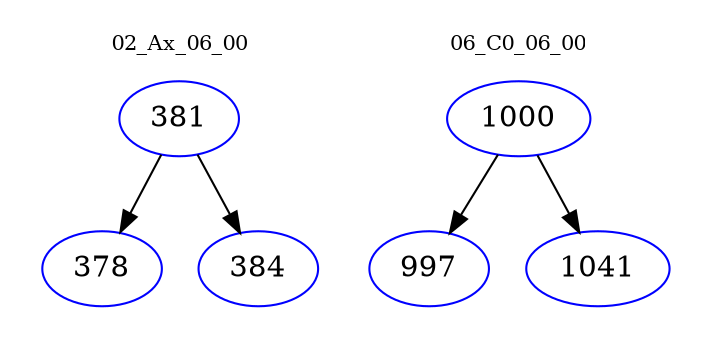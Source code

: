digraph{
subgraph cluster_0 {
color = white
label = "02_Ax_06_00";
fontsize=10;
T0_381 [label="381", color="blue"]
T0_381 -> T0_378 [color="black"]
T0_378 [label="378", color="blue"]
T0_381 -> T0_384 [color="black"]
T0_384 [label="384", color="blue"]
}
subgraph cluster_1 {
color = white
label = "06_C0_06_00";
fontsize=10;
T1_1000 [label="1000", color="blue"]
T1_1000 -> T1_997 [color="black"]
T1_997 [label="997", color="blue"]
T1_1000 -> T1_1041 [color="black"]
T1_1041 [label="1041", color="blue"]
}
}
